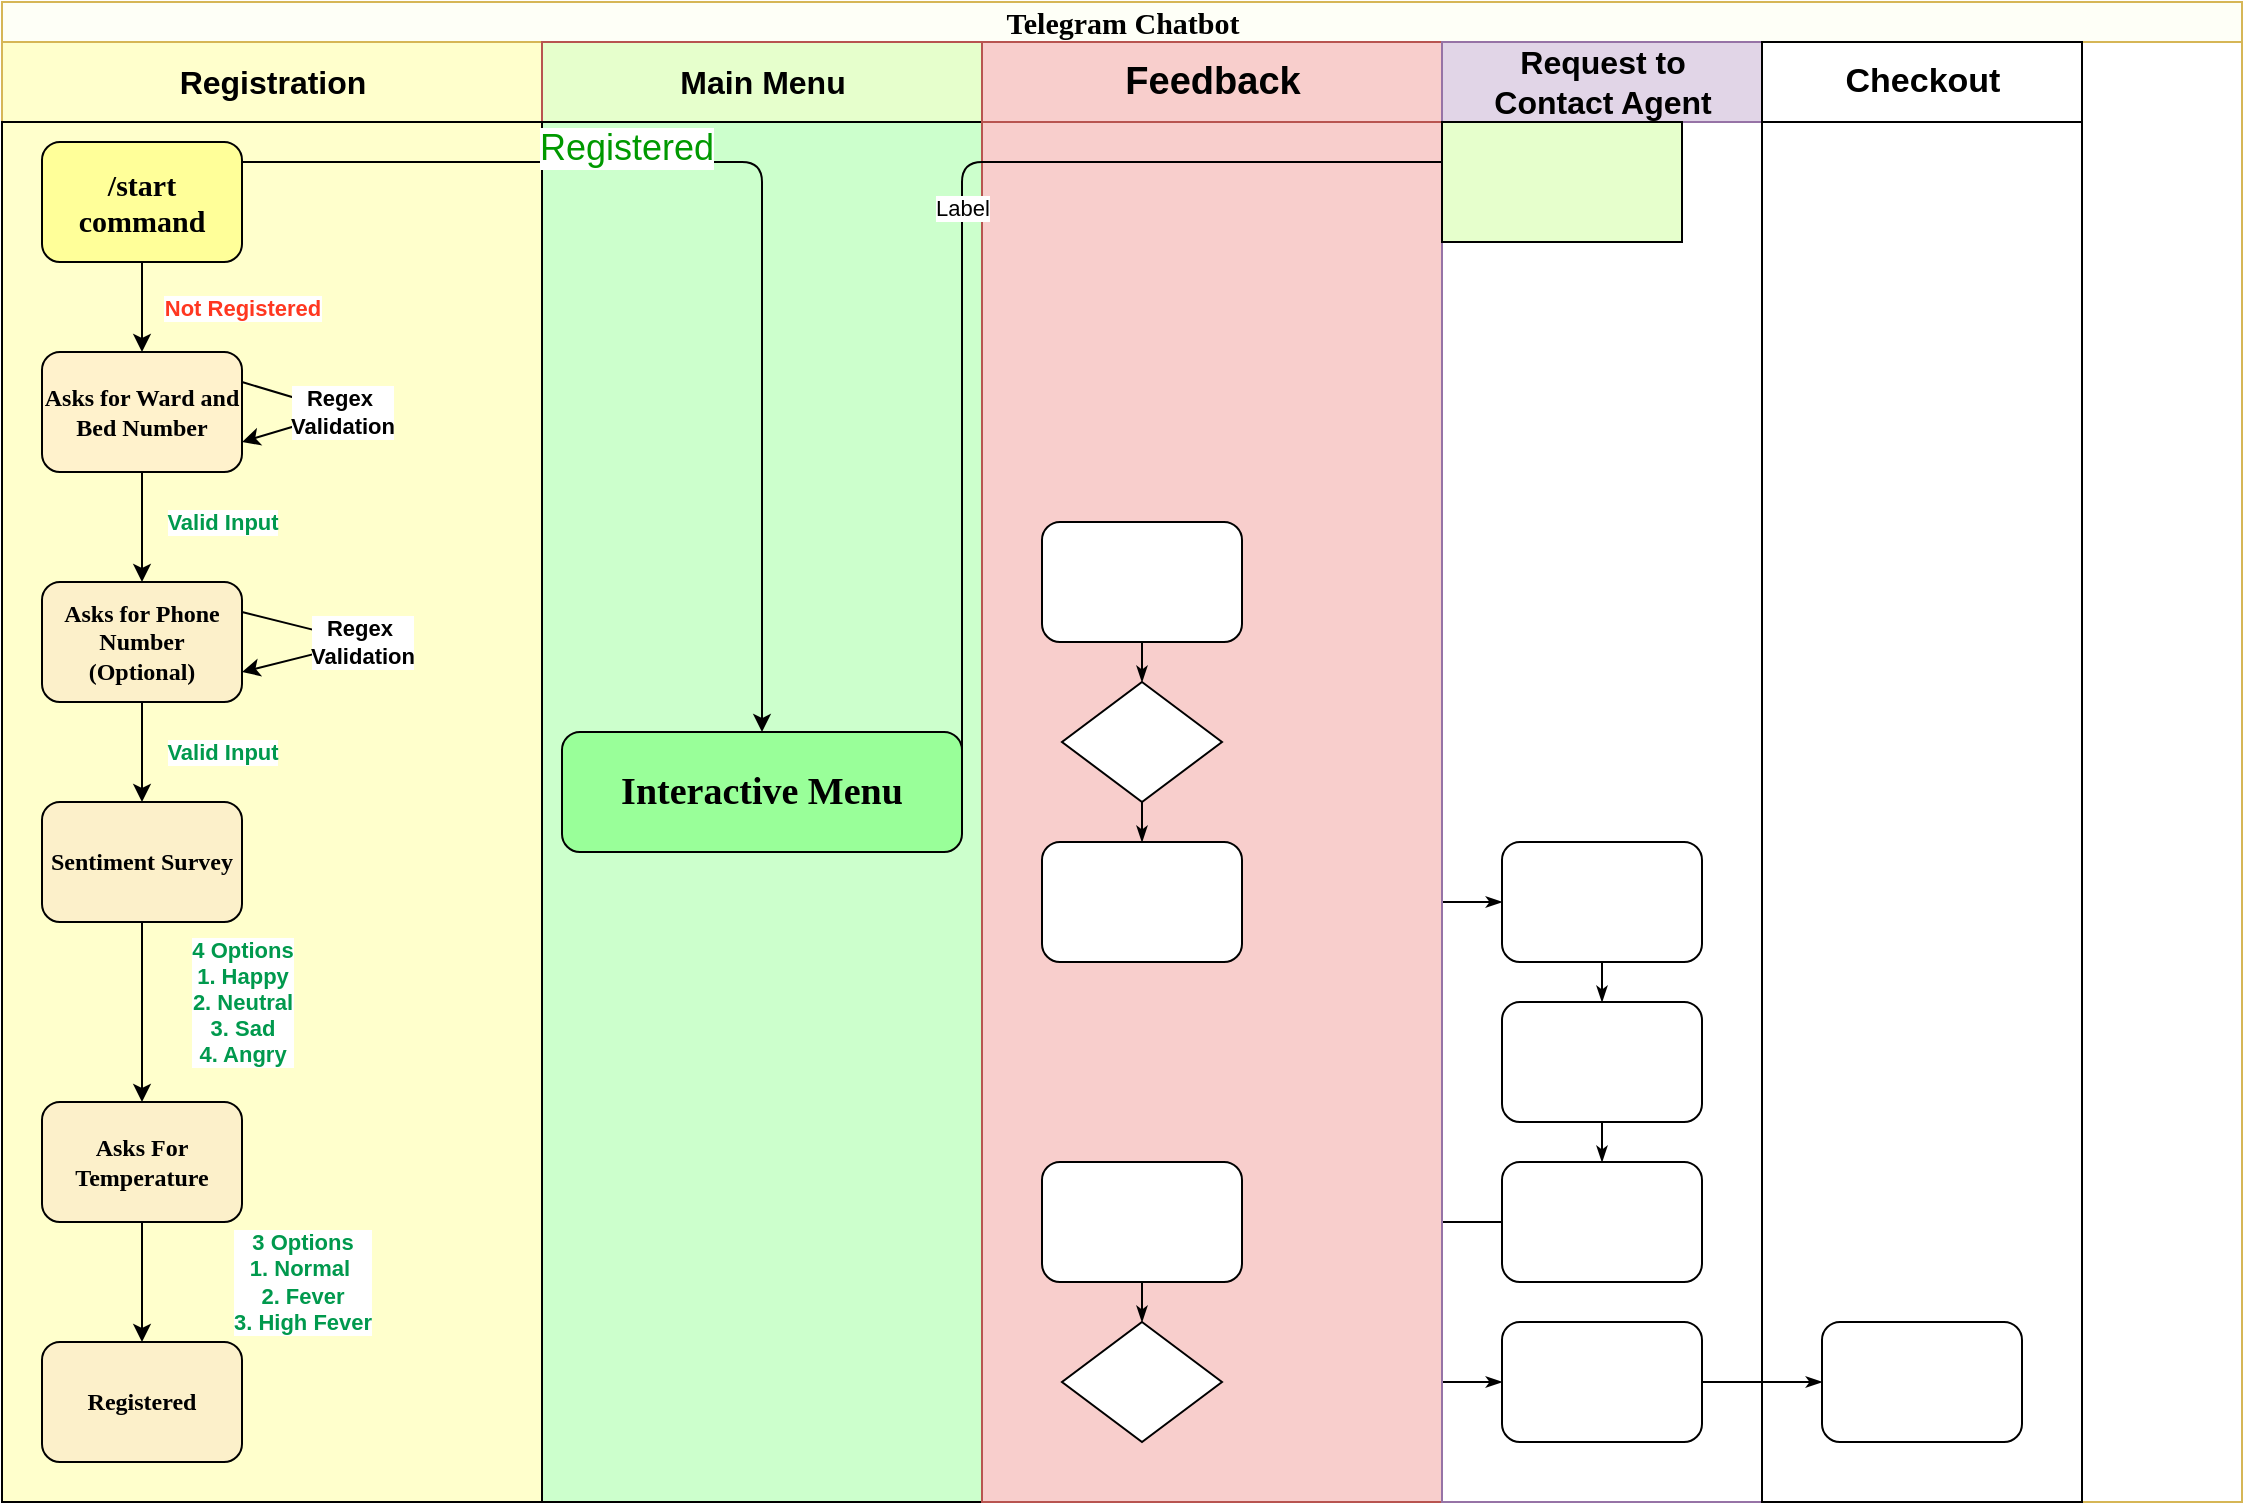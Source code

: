 <mxfile version="14.6.3" type="github">
  <diagram name="Page-1" id="74e2e168-ea6b-b213-b513-2b3c1d86103e">
    <mxGraphModel dx="1422" dy="762" grid="1" gridSize="10" guides="1" tooltips="1" connect="1" arrows="1" fold="1" page="1" pageScale="1" pageWidth="1100" pageHeight="850" background="none" math="0" shadow="0">
      <root>
        <mxCell id="0" />
        <mxCell id="1" parent="0" />
        <mxCell id="77e6c97f196da883-1" value="&lt;font style=&quot;font-size: 15px&quot;&gt;Telegram Chatbot&lt;/font&gt;" style="swimlane;html=1;childLayout=stackLayout;startSize=20;rounded=0;shadow=0;labelBackgroundColor=none;strokeWidth=1;fontFamily=Verdana;fontSize=8;align=center;strokeColor=#d6b656;fillColor=#FEFFF7;" parent="1" vertex="1">
          <mxGeometry x="60" y="40" width="1120" height="750" as="geometry" />
        </mxCell>
        <mxCell id="77e6c97f196da883-39" style="edgeStyle=orthogonalEdgeStyle;rounded=1;html=1;labelBackgroundColor=none;startArrow=none;startFill=0;startSize=5;endArrow=classicThin;endFill=1;endSize=5;jettySize=auto;orthogonalLoop=1;strokeWidth=1;fontFamily=Verdana;fontSize=8" parent="77e6c97f196da883-1" source="77e6c97f196da883-20" target="77e6c97f196da883-23" edge="1">
          <mxGeometry relative="1" as="geometry" />
        </mxCell>
        <mxCell id="77e6c97f196da883-40" style="edgeStyle=orthogonalEdgeStyle;rounded=1;html=1;labelBackgroundColor=none;startArrow=none;startFill=0;startSize=5;endArrow=classicThin;endFill=1;endSize=5;jettySize=auto;orthogonalLoop=1;strokeWidth=1;fontFamily=Verdana;fontSize=8" parent="77e6c97f196da883-1" source="77e6c97f196da883-23" target="77e6c97f196da883-24" edge="1">
          <mxGeometry relative="1" as="geometry" />
        </mxCell>
        <mxCell id="107ba76e4e335f99-1" style="edgeStyle=orthogonalEdgeStyle;rounded=1;html=1;labelBackgroundColor=none;startArrow=none;startFill=0;startSize=5;endArrow=classicThin;endFill=1;endSize=5;jettySize=auto;orthogonalLoop=1;strokeWidth=1;fontFamily=Verdana;fontSize=8" parent="77e6c97f196da883-1" source="77e6c97f196da883-17" target="77e6c97f196da883-18" edge="1">
          <mxGeometry relative="1" as="geometry" />
        </mxCell>
        <mxCell id="107ba76e4e335f99-3" style="edgeStyle=orthogonalEdgeStyle;rounded=1;html=1;labelBackgroundColor=none;startArrow=none;startFill=0;startSize=5;endArrow=classicThin;endFill=1;endSize=5;jettySize=auto;orthogonalLoop=1;strokeColor=#000000;strokeWidth=1;fontFamily=Verdana;fontSize=8;fontColor=#000000;" parent="77e6c97f196da883-1" source="77e6c97f196da883-22" target="77e6c97f196da883-19" edge="1">
          <mxGeometry relative="1" as="geometry" />
        </mxCell>
        <mxCell id="77e6c97f196da883-2" value="&lt;font style=&quot;font-size: 16px&quot;&gt;Registration&lt;/font&gt;" style="swimlane;html=1;startSize=40;strokeColor=#d6b656;fillColor=#FFFFCC;" parent="77e6c97f196da883-1" vertex="1">
          <mxGeometry y="20" width="270" height="730" as="geometry" />
        </mxCell>
        <mxCell id="6cuLsObl9nkTha8cbeb--88" value="" style="rounded=0;whiteSpace=wrap;html=1;fillColor=#FFFFCC;" vertex="1" parent="77e6c97f196da883-2">
          <mxGeometry y="40" width="270" height="690" as="geometry" />
        </mxCell>
        <mxCell id="77e6c97f196da883-10" value="&lt;b style=&quot;font-size: 12px&quot;&gt;Asks for Phone Number (Optional)&lt;/b&gt;" style="rounded=1;whiteSpace=wrap;html=1;shadow=0;labelBackgroundColor=none;strokeWidth=1;fontFamily=Verdana;fontSize=8;align=center;fillColor=#FCF0CA;" parent="77e6c97f196da883-2" vertex="1">
          <mxGeometry x="20" y="270" width="100" height="60" as="geometry" />
        </mxCell>
        <mxCell id="6cuLsObl9nkTha8cbeb--27" value="&lt;b style=&quot;font-size: 12px&quot;&gt;Sentiment Survey&lt;/b&gt;" style="rounded=1;whiteSpace=wrap;html=1;shadow=0;labelBackgroundColor=none;strokeWidth=1;fontFamily=Verdana;fontSize=8;align=center;fillColor=#FCF0CA;" vertex="1" parent="77e6c97f196da883-2">
          <mxGeometry x="20" y="380" width="100" height="60" as="geometry" />
        </mxCell>
        <mxCell id="6cuLsObl9nkTha8cbeb--30" value="&lt;b style=&quot;font-size: 12px&quot;&gt;Asks For Temperature&lt;/b&gt;" style="rounded=1;whiteSpace=wrap;html=1;shadow=0;labelBackgroundColor=none;strokeWidth=1;fontFamily=Verdana;fontSize=8;align=center;fillColor=#FCF0CA;" vertex="1" parent="77e6c97f196da883-2">
          <mxGeometry x="20" y="530" width="100" height="60" as="geometry" />
        </mxCell>
        <mxCell id="6cuLsObl9nkTha8cbeb--33" value="&lt;b style=&quot;font-size: 12px&quot;&gt;Registered&lt;/b&gt;" style="rounded=1;whiteSpace=wrap;html=1;shadow=0;labelBackgroundColor=none;strokeWidth=1;fontFamily=Verdana;fontSize=8;align=center;fillColor=#FCF0CA;" vertex="1" parent="77e6c97f196da883-2">
          <mxGeometry x="20" y="650" width="100" height="60" as="geometry" />
        </mxCell>
        <mxCell id="6cuLsObl9nkTha8cbeb--59" style="edgeStyle=orthogonalEdgeStyle;rounded=0;orthogonalLoop=1;jettySize=auto;html=1;exitX=0.5;exitY=1;exitDx=0;exitDy=0;" edge="1" parent="77e6c97f196da883-2">
          <mxGeometry relative="1" as="geometry">
            <mxPoint x="140" y="630" as="sourcePoint" />
            <mxPoint x="140" y="630" as="targetPoint" />
          </mxGeometry>
        </mxCell>
        <mxCell id="6cuLsObl9nkTha8cbeb--63" value="" style="endArrow=classic;html=1;exitX=1;exitY=0.25;exitDx=0;exitDy=0;entryX=1;entryY=0.75;entryDx=0;entryDy=0;exitPerimeter=0;" edge="1" parent="77e6c97f196da883-2" source="6cuLsObl9nkTha8cbeb--66" target="6cuLsObl9nkTha8cbeb--66">
          <mxGeometry relative="1" as="geometry">
            <mxPoint x="120" y="170" as="sourcePoint" />
            <mxPoint x="120" y="200" as="targetPoint" />
            <Array as="points">
              <mxPoint x="170" y="185" />
            </Array>
          </mxGeometry>
        </mxCell>
        <mxCell id="6cuLsObl9nkTha8cbeb--64" value="&lt;b&gt;Regex&amp;nbsp;&lt;br&gt;Validation&lt;/b&gt;" style="edgeLabel;resizable=0;html=1;align=center;verticalAlign=middle;" connectable="0" vertex="1" parent="6cuLsObl9nkTha8cbeb--63">
          <mxGeometry relative="1" as="geometry" />
        </mxCell>
        <mxCell id="6cuLsObl9nkTha8cbeb--66" value="&lt;font style=&quot;font-size: 12px&quot;&gt;&lt;b&gt;Asks for Ward and Bed Number&lt;/b&gt;&lt;/font&gt;" style="rounded=1;whiteSpace=wrap;html=1;shadow=0;labelBackgroundColor=none;strokeWidth=1;fontFamily=Verdana;fontSize=8;align=center;fillColor=#FFF2CC;" vertex="1" parent="77e6c97f196da883-2">
          <mxGeometry x="20" y="155" width="100" height="60" as="geometry" />
        </mxCell>
        <mxCell id="6cuLsObl9nkTha8cbeb--67" value="&lt;b&gt;&lt;font style=&quot;font-size: 15px&quot;&gt;/start command&lt;/font&gt;&lt;/b&gt;" style="rounded=1;whiteSpace=wrap;html=1;shadow=0;labelBackgroundColor=none;strokeWidth=1;fontFamily=Verdana;fontSize=8;align=center;fillColor=#FFFF99;" vertex="1" parent="77e6c97f196da883-2">
          <mxGeometry x="20" y="50" width="100" height="60" as="geometry" />
        </mxCell>
        <mxCell id="6cuLsObl9nkTha8cbeb--72" value="" style="endArrow=classic;html=1;exitX=0.5;exitY=1;exitDx=0;exitDy=0;" edge="1" parent="77e6c97f196da883-2" source="6cuLsObl9nkTha8cbeb--67" target="6cuLsObl9nkTha8cbeb--66">
          <mxGeometry relative="1" as="geometry">
            <mxPoint x="290" y="300" as="sourcePoint" />
            <mxPoint x="390" y="300" as="targetPoint" />
          </mxGeometry>
        </mxCell>
        <mxCell id="6cuLsObl9nkTha8cbeb--73" value="&lt;font color=&quot;#ff3721&quot;&gt;&lt;b&gt;Not Registered&lt;/b&gt;&lt;/font&gt;" style="edgeLabel;resizable=0;html=1;align=center;verticalAlign=middle;" connectable="0" vertex="1" parent="6cuLsObl9nkTha8cbeb--72">
          <mxGeometry relative="1" as="geometry">
            <mxPoint x="50" as="offset" />
          </mxGeometry>
        </mxCell>
        <mxCell id="6cuLsObl9nkTha8cbeb--76" value="" style="endArrow=classic;html=1;exitX=0.5;exitY=1;exitDx=0;exitDy=0;entryX=0.5;entryY=0;entryDx=0;entryDy=0;" edge="1" parent="77e6c97f196da883-2" source="6cuLsObl9nkTha8cbeb--66" target="77e6c97f196da883-10">
          <mxGeometry relative="1" as="geometry">
            <mxPoint x="80" y="110" as="sourcePoint" />
            <mxPoint x="80" y="165" as="targetPoint" />
          </mxGeometry>
        </mxCell>
        <mxCell id="6cuLsObl9nkTha8cbeb--77" value="&lt;b&gt;&lt;font color=&quot;#00994d&quot;&gt;Valid Input&lt;/font&gt;&lt;/b&gt;" style="edgeLabel;resizable=0;html=1;align=center;verticalAlign=middle;" connectable="0" vertex="1" parent="6cuLsObl9nkTha8cbeb--76">
          <mxGeometry relative="1" as="geometry">
            <mxPoint x="40" y="-3" as="offset" />
          </mxGeometry>
        </mxCell>
        <mxCell id="6cuLsObl9nkTha8cbeb--78" value="" style="endArrow=classic;html=1;exitX=0.5;exitY=1;exitDx=0;exitDy=0;entryX=0.5;entryY=0;entryDx=0;entryDy=0;" edge="1" parent="77e6c97f196da883-2" source="77e6c97f196da883-10" target="6cuLsObl9nkTha8cbeb--27">
          <mxGeometry relative="1" as="geometry">
            <mxPoint x="80" y="225" as="sourcePoint" />
            <mxPoint x="80" y="280" as="targetPoint" />
          </mxGeometry>
        </mxCell>
        <mxCell id="6cuLsObl9nkTha8cbeb--79" value="&lt;b&gt;&lt;font color=&quot;#00994d&quot;&gt;Valid Input&lt;/font&gt;&lt;/b&gt;" style="edgeLabel;resizable=0;html=1;align=center;verticalAlign=middle;" connectable="0" vertex="1" parent="6cuLsObl9nkTha8cbeb--78">
          <mxGeometry relative="1" as="geometry">
            <mxPoint x="40" as="offset" />
          </mxGeometry>
        </mxCell>
        <mxCell id="6cuLsObl9nkTha8cbeb--80" value="" style="endArrow=classic;html=1;exitX=0.5;exitY=1;exitDx=0;exitDy=0;entryX=0.5;entryY=0;entryDx=0;entryDy=0;" edge="1" parent="77e6c97f196da883-2" source="6cuLsObl9nkTha8cbeb--27" target="6cuLsObl9nkTha8cbeb--30">
          <mxGeometry relative="1" as="geometry">
            <mxPoint x="80" y="340" as="sourcePoint" />
            <mxPoint x="80" y="390" as="targetPoint" />
          </mxGeometry>
        </mxCell>
        <mxCell id="6cuLsObl9nkTha8cbeb--81" value="&lt;b&gt;&lt;font color=&quot;#00994d&quot;&gt;4 Options&lt;br&gt;1. Happy&lt;br&gt;2. Neutral&lt;br&gt;3. Sad&lt;br&gt;4. Angry&lt;br&gt;&lt;/font&gt;&lt;/b&gt;" style="edgeLabel;resizable=0;html=1;align=center;verticalAlign=middle;" connectable="0" vertex="1" parent="6cuLsObl9nkTha8cbeb--80">
          <mxGeometry relative="1" as="geometry">
            <mxPoint x="50" y="-5" as="offset" />
          </mxGeometry>
        </mxCell>
        <mxCell id="6cuLsObl9nkTha8cbeb--83" value="" style="endArrow=classic;html=1;exitX=1;exitY=0.25;exitDx=0;exitDy=0;entryX=1;entryY=0.75;entryDx=0;entryDy=0;" edge="1" parent="77e6c97f196da883-2" source="77e6c97f196da883-10" target="77e6c97f196da883-10">
          <mxGeometry relative="1" as="geometry">
            <mxPoint x="130" y="180" as="sourcePoint" />
            <mxPoint x="130" y="210" as="targetPoint" />
            <Array as="points">
              <mxPoint x="180" y="300" />
            </Array>
          </mxGeometry>
        </mxCell>
        <mxCell id="6cuLsObl9nkTha8cbeb--84" value="&lt;b&gt;Regex&amp;nbsp;&lt;br&gt;Validation&lt;/b&gt;" style="edgeLabel;resizable=0;html=1;align=center;verticalAlign=middle;" connectable="0" vertex="1" parent="6cuLsObl9nkTha8cbeb--83">
          <mxGeometry relative="1" as="geometry" />
        </mxCell>
        <mxCell id="6cuLsObl9nkTha8cbeb--85" value="" style="endArrow=classic;html=1;" edge="1" parent="77e6c97f196da883-2">
          <mxGeometry relative="1" as="geometry">
            <mxPoint x="70" y="590" as="sourcePoint" />
            <mxPoint x="70" y="650" as="targetPoint" />
          </mxGeometry>
        </mxCell>
        <mxCell id="6cuLsObl9nkTha8cbeb--86" value="&lt;b&gt;&lt;font color=&quot;#00994d&quot;&gt;3 Options&lt;br&gt;1. Normal&amp;nbsp;&lt;br&gt;2. Fever&lt;br&gt;3. High Fever&lt;br&gt;&lt;/font&gt;&lt;/b&gt;" style="edgeLabel;resizable=0;html=1;align=center;verticalAlign=middle;" connectable="0" vertex="1" parent="6cuLsObl9nkTha8cbeb--85">
          <mxGeometry relative="1" as="geometry">
            <mxPoint x="80" as="offset" />
          </mxGeometry>
        </mxCell>
        <mxCell id="77e6c97f196da883-3" value="&lt;font style=&quot;font-size: 16px&quot;&gt;Main Menu&lt;/font&gt;" style="swimlane;html=1;startSize=40;strokeColor=#b85450;fillColor=#E6FFCC;" parent="77e6c97f196da883-1" vertex="1">
          <mxGeometry x="270" y="20" width="220" height="730" as="geometry" />
        </mxCell>
        <mxCell id="6cuLsObl9nkTha8cbeb--89" value="" style="rounded=0;whiteSpace=wrap;html=1;fillColor=#CCFFCC;" vertex="1" parent="77e6c97f196da883-3">
          <mxGeometry y="40" width="220" height="690" as="geometry" />
        </mxCell>
        <mxCell id="77e6c97f196da883-11" value="&lt;font style=&quot;font-size: 19px&quot;&gt;&lt;b&gt;Interactive Menu&lt;/b&gt;&lt;/font&gt;" style="rounded=1;whiteSpace=wrap;html=1;shadow=0;labelBackgroundColor=none;strokeWidth=1;fontFamily=Verdana;fontSize=8;align=center;fillColor=#99FF99;" parent="77e6c97f196da883-3" vertex="1">
          <mxGeometry x="10" y="345" width="200" height="60" as="geometry" />
        </mxCell>
        <mxCell id="77e6c97f196da883-5" value="&lt;font style=&quot;font-size: 19px&quot;&gt;Feedback&lt;/font&gt;" style="swimlane;html=1;startSize=40;fillColor=#f8cecc;strokeColor=#b85450;" parent="77e6c97f196da883-1" vertex="1">
          <mxGeometry x="490" y="20" width="230" height="730" as="geometry" />
        </mxCell>
        <mxCell id="6cuLsObl9nkTha8cbeb--92" value="" style="rounded=0;whiteSpace=wrap;html=1;fillColor=#f8cecc;strokeColor=#b85450;" vertex="1" parent="77e6c97f196da883-5">
          <mxGeometry y="40" width="230" height="690" as="geometry" />
        </mxCell>
        <mxCell id="77e6c97f196da883-15" value="" style="rounded=1;whiteSpace=wrap;html=1;shadow=0;labelBackgroundColor=none;strokeWidth=1;fontFamily=Verdana;fontSize=8;align=center;" parent="77e6c97f196da883-5" vertex="1">
          <mxGeometry x="30" y="240" width="100" height="60" as="geometry" />
        </mxCell>
        <mxCell id="77e6c97f196da883-16" value="" style="rhombus;whiteSpace=wrap;html=1;rounded=0;shadow=0;labelBackgroundColor=none;strokeWidth=1;fontFamily=Verdana;fontSize=8;align=center;" parent="77e6c97f196da883-5" vertex="1">
          <mxGeometry x="40" y="320" width="80" height="60" as="geometry" />
        </mxCell>
        <mxCell id="77e6c97f196da883-17" value="" style="rounded=1;whiteSpace=wrap;html=1;shadow=0;labelBackgroundColor=none;strokeWidth=1;fontFamily=Verdana;fontSize=8;align=center;" parent="77e6c97f196da883-5" vertex="1">
          <mxGeometry x="30" y="400" width="100" height="60" as="geometry" />
        </mxCell>
        <mxCell id="77e6c97f196da883-19" value="" style="rounded=1;whiteSpace=wrap;html=1;shadow=0;labelBackgroundColor=none;strokeWidth=1;fontFamily=Verdana;fontSize=8;align=center;" parent="77e6c97f196da883-5" vertex="1">
          <mxGeometry x="30" y="560" width="100" height="60" as="geometry" />
        </mxCell>
        <mxCell id="77e6c97f196da883-20" value="" style="rhombus;whiteSpace=wrap;html=1;rounded=0;shadow=0;labelBackgroundColor=none;strokeWidth=1;fontFamily=Verdana;fontSize=8;align=center;" parent="77e6c97f196da883-5" vertex="1">
          <mxGeometry x="40" y="640" width="80" height="60" as="geometry" />
        </mxCell>
        <mxCell id="77e6c97f196da883-34" style="edgeStyle=orthogonalEdgeStyle;rounded=1;html=1;labelBackgroundColor=none;startArrow=none;startFill=0;startSize=5;endArrow=classicThin;endFill=1;endSize=5;jettySize=auto;orthogonalLoop=1;strokeColor=#000000;strokeWidth=1;fontFamily=Verdana;fontSize=8;fontColor=#000000;" parent="77e6c97f196da883-5" source="77e6c97f196da883-15" target="77e6c97f196da883-16" edge="1">
          <mxGeometry relative="1" as="geometry" />
        </mxCell>
        <mxCell id="77e6c97f196da883-35" style="edgeStyle=orthogonalEdgeStyle;rounded=1;html=1;labelBackgroundColor=none;startArrow=none;startFill=0;startSize=5;endArrow=classicThin;endFill=1;endSize=5;jettySize=auto;orthogonalLoop=1;strokeWidth=1;fontFamily=Verdana;fontSize=8" parent="77e6c97f196da883-5" source="77e6c97f196da883-16" target="77e6c97f196da883-17" edge="1">
          <mxGeometry relative="1" as="geometry" />
        </mxCell>
        <mxCell id="77e6c97f196da883-36" style="edgeStyle=orthogonalEdgeStyle;rounded=1;html=1;labelBackgroundColor=none;startArrow=none;startFill=0;startSize=5;endArrow=classicThin;endFill=1;endSize=5;jettySize=auto;orthogonalLoop=1;strokeWidth=1;fontFamily=Verdana;fontSize=8" parent="77e6c97f196da883-5" source="77e6c97f196da883-19" target="77e6c97f196da883-20" edge="1">
          <mxGeometry relative="1" as="geometry" />
        </mxCell>
        <mxCell id="6cuLsObl9nkTha8cbeb--90" value="" style="endArrow=classic;html=1;exitX=1;exitY=0.5;exitDx=0;exitDy=0;" edge="1" parent="77e6c97f196da883-5" source="77e6c97f196da883-11">
          <mxGeometry relative="1" as="geometry">
            <mxPoint x="-10" y="370" as="sourcePoint" />
            <mxPoint x="260" y="60" as="targetPoint" />
            <Array as="points">
              <mxPoint x="-10" y="60" />
            </Array>
          </mxGeometry>
        </mxCell>
        <mxCell id="6cuLsObl9nkTha8cbeb--91" value="Label" style="edgeLabel;resizable=0;html=1;align=center;verticalAlign=middle;" connectable="0" vertex="1" parent="6cuLsObl9nkTha8cbeb--90">
          <mxGeometry relative="1" as="geometry" />
        </mxCell>
        <mxCell id="77e6c97f196da883-6" value="&lt;font style=&quot;font-size: 16px&quot;&gt;Request to &lt;br&gt;Contact Agent&lt;/font&gt;" style="swimlane;html=1;startSize=40;fillColor=#e1d5e7;strokeColor=#9673a6;" parent="77e6c97f196da883-1" vertex="1">
          <mxGeometry x="720" y="20" width="160" height="730" as="geometry">
            <mxRectangle x="720" y="20" width="30" height="730" as="alternateBounds" />
          </mxGeometry>
        </mxCell>
        <mxCell id="6cuLsObl9nkTha8cbeb--95" value="" style="rounded=0;whiteSpace=wrap;html=1;fillColor=#E6FFCC;gradientColor=none;" vertex="1" parent="77e6c97f196da883-6">
          <mxGeometry y="40" width="120" height="60" as="geometry" />
        </mxCell>
        <mxCell id="77e6c97f196da883-18" value="" style="rounded=1;whiteSpace=wrap;html=1;shadow=0;labelBackgroundColor=none;strokeWidth=1;fontFamily=Verdana;fontSize=8;align=center;" parent="77e6c97f196da883-6" vertex="1">
          <mxGeometry x="30" y="400" width="100" height="60" as="geometry" />
        </mxCell>
        <mxCell id="77e6c97f196da883-21" value="" style="rounded=1;whiteSpace=wrap;html=1;shadow=0;labelBackgroundColor=none;strokeWidth=1;fontFamily=Verdana;fontSize=8;align=center;" parent="77e6c97f196da883-6" vertex="1">
          <mxGeometry x="30" y="480" width="100" height="60" as="geometry" />
        </mxCell>
        <mxCell id="77e6c97f196da883-22" value="" style="rounded=1;whiteSpace=wrap;html=1;shadow=0;labelBackgroundColor=none;strokeWidth=1;fontFamily=Verdana;fontSize=8;align=center;" parent="77e6c97f196da883-6" vertex="1">
          <mxGeometry x="30" y="560" width="100" height="60" as="geometry" />
        </mxCell>
        <mxCell id="77e6c97f196da883-23" value="" style="rounded=1;whiteSpace=wrap;html=1;shadow=0;labelBackgroundColor=none;strokeWidth=1;fontFamily=Verdana;fontSize=8;align=center;" parent="77e6c97f196da883-6" vertex="1">
          <mxGeometry x="30" y="640" width="100" height="60" as="geometry" />
        </mxCell>
        <mxCell id="77e6c97f196da883-37" style="edgeStyle=orthogonalEdgeStyle;rounded=1;html=1;labelBackgroundColor=none;startArrow=none;startFill=0;startSize=5;endArrow=classicThin;endFill=1;endSize=5;jettySize=auto;orthogonalLoop=1;strokeWidth=1;fontFamily=Verdana;fontSize=8" parent="77e6c97f196da883-6" source="77e6c97f196da883-18" target="77e6c97f196da883-21" edge="1">
          <mxGeometry relative="1" as="geometry" />
        </mxCell>
        <mxCell id="77e6c97f196da883-38" style="edgeStyle=orthogonalEdgeStyle;rounded=1;html=1;labelBackgroundColor=none;startArrow=none;startFill=0;startSize=5;endArrow=classicThin;endFill=1;endSize=5;jettySize=auto;orthogonalLoop=1;strokeWidth=1;fontFamily=Verdana;fontSize=8" parent="77e6c97f196da883-6" source="77e6c97f196da883-21" target="77e6c97f196da883-22" edge="1">
          <mxGeometry relative="1" as="geometry" />
        </mxCell>
        <mxCell id="77e6c97f196da883-7" value="&lt;font style=&quot;font-size: 17px&quot;&gt;Checkout&lt;/font&gt;" style="swimlane;html=1;startSize=40;" parent="77e6c97f196da883-1" vertex="1">
          <mxGeometry x="880" y="20" width="160" height="730" as="geometry" />
        </mxCell>
        <mxCell id="77e6c97f196da883-24" value="" style="rounded=1;whiteSpace=wrap;html=1;shadow=0;labelBackgroundColor=none;strokeWidth=1;fontFamily=Verdana;fontSize=8;align=center;" parent="77e6c97f196da883-7" vertex="1">
          <mxGeometry x="30" y="640" width="100" height="60" as="geometry" />
        </mxCell>
        <mxCell id="6cuLsObl9nkTha8cbeb--60" value="" style="endArrow=classic;html=1;" edge="1" parent="77e6c97f196da883-1" target="77e6c97f196da883-11">
          <mxGeometry relative="1" as="geometry">
            <mxPoint x="120" y="80" as="sourcePoint" />
            <mxPoint x="401" y="370" as="targetPoint" />
            <Array as="points">
              <mxPoint x="380" y="80" />
            </Array>
          </mxGeometry>
        </mxCell>
        <mxCell id="6cuLsObl9nkTha8cbeb--61" value="&lt;font color=&quot;#009900&quot; style=&quot;font-size: 18px&quot;&gt;Registered&lt;/font&gt;" style="edgeLabel;resizable=0;html=1;align=center;verticalAlign=middle;" connectable="0" vertex="1" parent="6cuLsObl9nkTha8cbeb--60">
          <mxGeometry relative="1" as="geometry">
            <mxPoint x="-68" y="-20" as="offset" />
          </mxGeometry>
        </mxCell>
      </root>
    </mxGraphModel>
  </diagram>
</mxfile>
